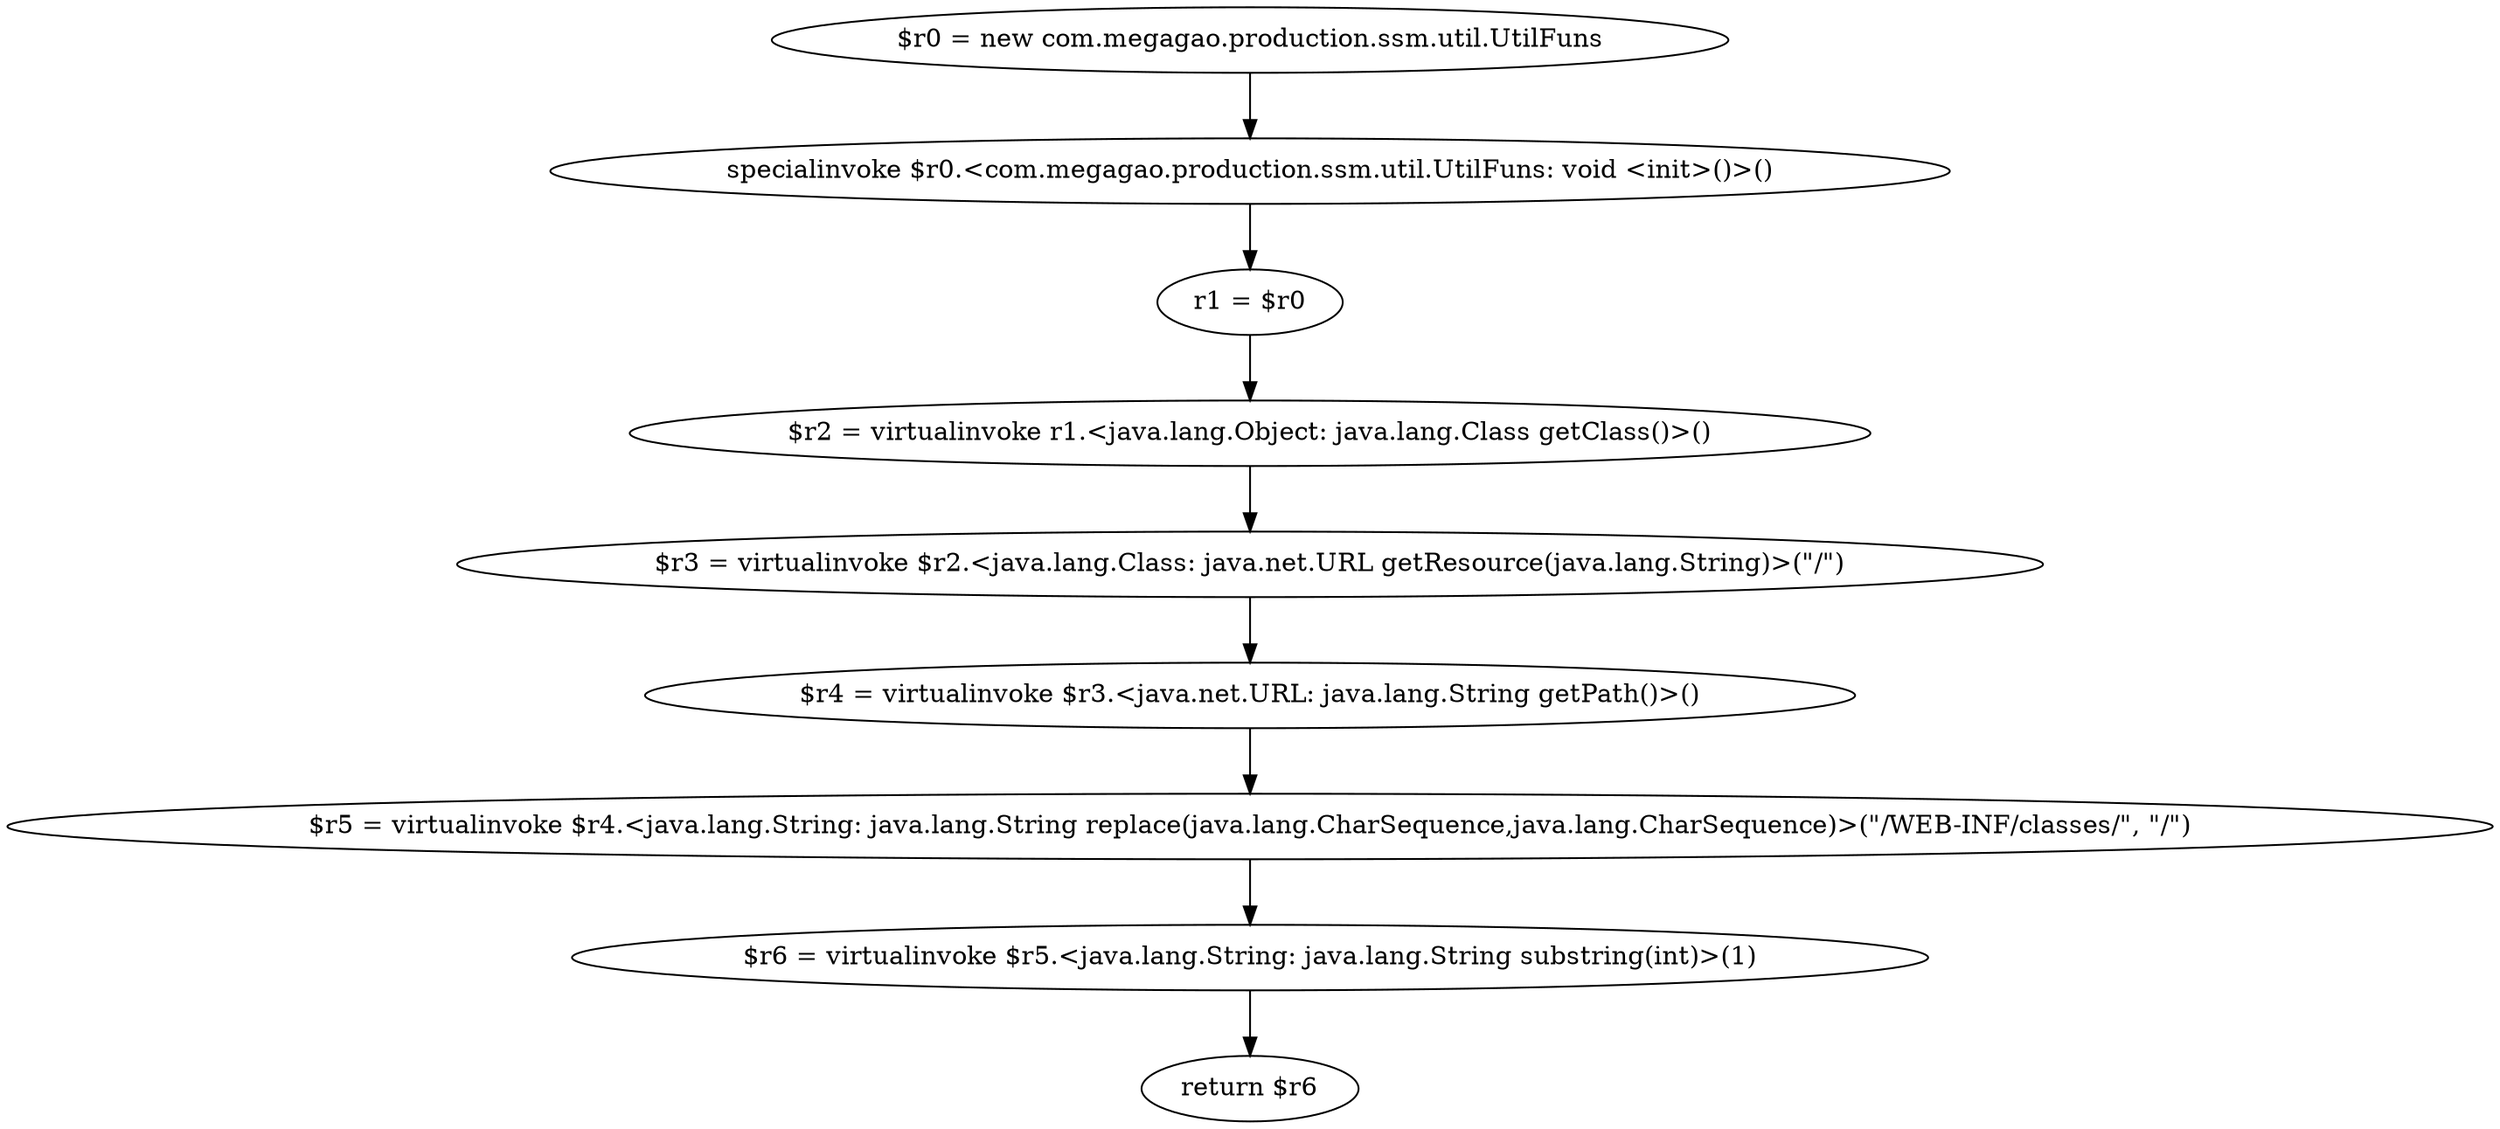 digraph "unitGraph" {
    "$r0 = new com.megagao.production.ssm.util.UtilFuns"
    "specialinvoke $r0.<com.megagao.production.ssm.util.UtilFuns: void <init>()>()"
    "r1 = $r0"
    "$r2 = virtualinvoke r1.<java.lang.Object: java.lang.Class getClass()>()"
    "$r3 = virtualinvoke $r2.<java.lang.Class: java.net.URL getResource(java.lang.String)>(\"/\")"
    "$r4 = virtualinvoke $r3.<java.net.URL: java.lang.String getPath()>()"
    "$r5 = virtualinvoke $r4.<java.lang.String: java.lang.String replace(java.lang.CharSequence,java.lang.CharSequence)>(\"/WEB-INF/classes/\", \"/\")"
    "$r6 = virtualinvoke $r5.<java.lang.String: java.lang.String substring(int)>(1)"
    "return $r6"
    "$r0 = new com.megagao.production.ssm.util.UtilFuns"->"specialinvoke $r0.<com.megagao.production.ssm.util.UtilFuns: void <init>()>()";
    "specialinvoke $r0.<com.megagao.production.ssm.util.UtilFuns: void <init>()>()"->"r1 = $r0";
    "r1 = $r0"->"$r2 = virtualinvoke r1.<java.lang.Object: java.lang.Class getClass()>()";
    "$r2 = virtualinvoke r1.<java.lang.Object: java.lang.Class getClass()>()"->"$r3 = virtualinvoke $r2.<java.lang.Class: java.net.URL getResource(java.lang.String)>(\"/\")";
    "$r3 = virtualinvoke $r2.<java.lang.Class: java.net.URL getResource(java.lang.String)>(\"/\")"->"$r4 = virtualinvoke $r3.<java.net.URL: java.lang.String getPath()>()";
    "$r4 = virtualinvoke $r3.<java.net.URL: java.lang.String getPath()>()"->"$r5 = virtualinvoke $r4.<java.lang.String: java.lang.String replace(java.lang.CharSequence,java.lang.CharSequence)>(\"/WEB-INF/classes/\", \"/\")";
    "$r5 = virtualinvoke $r4.<java.lang.String: java.lang.String replace(java.lang.CharSequence,java.lang.CharSequence)>(\"/WEB-INF/classes/\", \"/\")"->"$r6 = virtualinvoke $r5.<java.lang.String: java.lang.String substring(int)>(1)";
    "$r6 = virtualinvoke $r5.<java.lang.String: java.lang.String substring(int)>(1)"->"return $r6";
}
